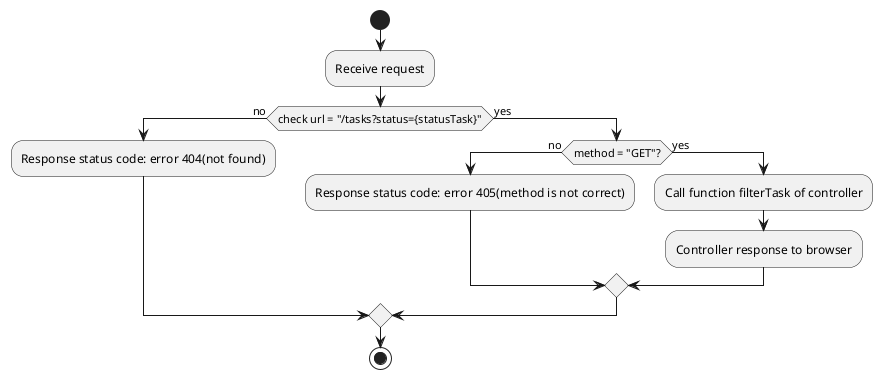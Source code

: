 @startuml diagram router filterTask 
start
:Receive request; 
if (check url = "/tasks?status={statusTask}") then (no) 
    :Response status code: error 404(not found);
    else (yes) 
        if (method = "GET"?) then (no)
            :Response status code: error 405(method is not correct);
                else (yes) 
                    :Call function filterTask of controller;
                    :Controller response to browser;
        endif
endif
stop
@enduml


